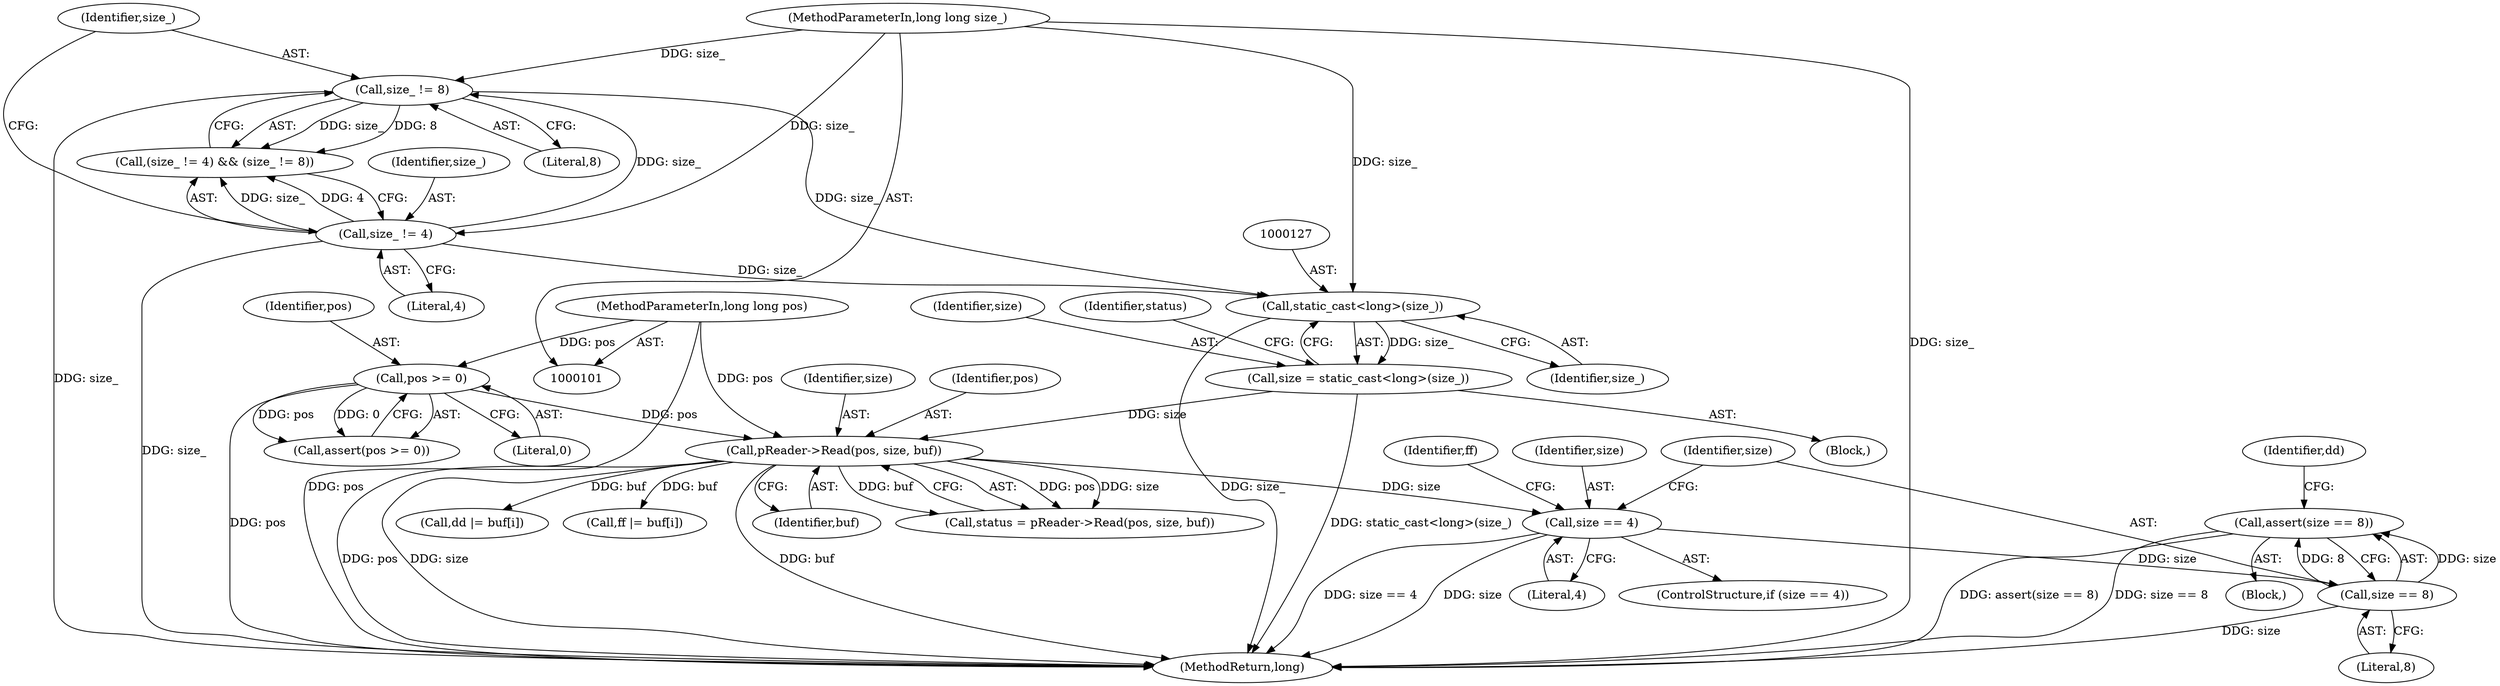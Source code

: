 digraph "1_Android_cc274e2abe8b2a6698a5c47d8aa4bb45f1f9538d_63@API" {
"1000177" [label="(Call,assert(size == 8))"];
"1000178" [label="(Call,size == 8)"];
"1000144" [label="(Call,size == 4)"];
"1000133" [label="(Call,pReader->Read(pos, size, buf))"];
"1000110" [label="(Call,pos >= 0)"];
"1000103" [label="(MethodParameterIn,long long pos)"];
"1000124" [label="(Call,size = static_cast<long>(size_))"];
"1000126" [label="(Call,static_cast<long>(size_))"];
"1000118" [label="(Call,size_ != 8)"];
"1000115" [label="(Call,size_ != 4)"];
"1000104" [label="(MethodParameterIn,long long size_)"];
"1000191" [label="(Call,dd |= buf[i])"];
"1000106" [label="(Block,)"];
"1000177" [label="(Call,assert(size == 8))"];
"1000146" [label="(Literal,4)"];
"1000112" [label="(Literal,0)"];
"1000176" [label="(Block,)"];
"1000183" [label="(Identifier,dd)"];
"1000116" [label="(Identifier,size_)"];
"1000179" [label="(Identifier,size)"];
"1000114" [label="(Call,(size_ != 4) && (size_ != 8))"];
"1000180" [label="(Literal,8)"];
"1000126" [label="(Call,static_cast<long>(size_))"];
"1000144" [label="(Call,size == 4)"];
"1000111" [label="(Identifier,pos)"];
"1000118" [label="(Call,size_ != 8)"];
"1000125" [label="(Identifier,size)"];
"1000128" [label="(Identifier,size_)"];
"1000158" [label="(Call,ff |= buf[i])"];
"1000133" [label="(Call,pReader->Read(pos, size, buf))"];
"1000103" [label="(MethodParameterIn,long long pos)"];
"1000109" [label="(Call,assert(pos >= 0))"];
"1000210" [label="(MethodReturn,long)"];
"1000110" [label="(Call,pos >= 0)"];
"1000150" [label="(Identifier,ff)"];
"1000131" [label="(Call,status = pReader->Read(pos, size, buf))"];
"1000136" [label="(Identifier,buf)"];
"1000178" [label="(Call,size == 8)"];
"1000115" [label="(Call,size_ != 4)"];
"1000143" [label="(ControlStructure,if (size == 4))"];
"1000104" [label="(MethodParameterIn,long long size_)"];
"1000135" [label="(Identifier,size)"];
"1000134" [label="(Identifier,pos)"];
"1000132" [label="(Identifier,status)"];
"1000124" [label="(Call,size = static_cast<long>(size_))"];
"1000120" [label="(Literal,8)"];
"1000117" [label="(Literal,4)"];
"1000119" [label="(Identifier,size_)"];
"1000145" [label="(Identifier,size)"];
"1000177" -> "1000176"  [label="AST: "];
"1000177" -> "1000178"  [label="CFG: "];
"1000178" -> "1000177"  [label="AST: "];
"1000183" -> "1000177"  [label="CFG: "];
"1000177" -> "1000210"  [label="DDG: assert(size == 8)"];
"1000177" -> "1000210"  [label="DDG: size == 8"];
"1000178" -> "1000177"  [label="DDG: size"];
"1000178" -> "1000177"  [label="DDG: 8"];
"1000178" -> "1000180"  [label="CFG: "];
"1000179" -> "1000178"  [label="AST: "];
"1000180" -> "1000178"  [label="AST: "];
"1000178" -> "1000210"  [label="DDG: size"];
"1000144" -> "1000178"  [label="DDG: size"];
"1000144" -> "1000143"  [label="AST: "];
"1000144" -> "1000146"  [label="CFG: "];
"1000145" -> "1000144"  [label="AST: "];
"1000146" -> "1000144"  [label="AST: "];
"1000150" -> "1000144"  [label="CFG: "];
"1000179" -> "1000144"  [label="CFG: "];
"1000144" -> "1000210"  [label="DDG: size == 4"];
"1000144" -> "1000210"  [label="DDG: size"];
"1000133" -> "1000144"  [label="DDG: size"];
"1000133" -> "1000131"  [label="AST: "];
"1000133" -> "1000136"  [label="CFG: "];
"1000134" -> "1000133"  [label="AST: "];
"1000135" -> "1000133"  [label="AST: "];
"1000136" -> "1000133"  [label="AST: "];
"1000131" -> "1000133"  [label="CFG: "];
"1000133" -> "1000210"  [label="DDG: pos"];
"1000133" -> "1000210"  [label="DDG: size"];
"1000133" -> "1000210"  [label="DDG: buf"];
"1000133" -> "1000131"  [label="DDG: pos"];
"1000133" -> "1000131"  [label="DDG: size"];
"1000133" -> "1000131"  [label="DDG: buf"];
"1000110" -> "1000133"  [label="DDG: pos"];
"1000103" -> "1000133"  [label="DDG: pos"];
"1000124" -> "1000133"  [label="DDG: size"];
"1000133" -> "1000158"  [label="DDG: buf"];
"1000133" -> "1000191"  [label="DDG: buf"];
"1000110" -> "1000109"  [label="AST: "];
"1000110" -> "1000112"  [label="CFG: "];
"1000111" -> "1000110"  [label="AST: "];
"1000112" -> "1000110"  [label="AST: "];
"1000109" -> "1000110"  [label="CFG: "];
"1000110" -> "1000210"  [label="DDG: pos"];
"1000110" -> "1000109"  [label="DDG: pos"];
"1000110" -> "1000109"  [label="DDG: 0"];
"1000103" -> "1000110"  [label="DDG: pos"];
"1000103" -> "1000101"  [label="AST: "];
"1000103" -> "1000210"  [label="DDG: pos"];
"1000124" -> "1000106"  [label="AST: "];
"1000124" -> "1000126"  [label="CFG: "];
"1000125" -> "1000124"  [label="AST: "];
"1000126" -> "1000124"  [label="AST: "];
"1000132" -> "1000124"  [label="CFG: "];
"1000124" -> "1000210"  [label="DDG: static_cast<long>(size_)"];
"1000126" -> "1000124"  [label="DDG: size_"];
"1000126" -> "1000128"  [label="CFG: "];
"1000127" -> "1000126"  [label="AST: "];
"1000128" -> "1000126"  [label="AST: "];
"1000126" -> "1000210"  [label="DDG: size_"];
"1000118" -> "1000126"  [label="DDG: size_"];
"1000115" -> "1000126"  [label="DDG: size_"];
"1000104" -> "1000126"  [label="DDG: size_"];
"1000118" -> "1000114"  [label="AST: "];
"1000118" -> "1000120"  [label="CFG: "];
"1000119" -> "1000118"  [label="AST: "];
"1000120" -> "1000118"  [label="AST: "];
"1000114" -> "1000118"  [label="CFG: "];
"1000118" -> "1000210"  [label="DDG: size_"];
"1000118" -> "1000114"  [label="DDG: size_"];
"1000118" -> "1000114"  [label="DDG: 8"];
"1000115" -> "1000118"  [label="DDG: size_"];
"1000104" -> "1000118"  [label="DDG: size_"];
"1000115" -> "1000114"  [label="AST: "];
"1000115" -> "1000117"  [label="CFG: "];
"1000116" -> "1000115"  [label="AST: "];
"1000117" -> "1000115"  [label="AST: "];
"1000119" -> "1000115"  [label="CFG: "];
"1000114" -> "1000115"  [label="CFG: "];
"1000115" -> "1000210"  [label="DDG: size_"];
"1000115" -> "1000114"  [label="DDG: size_"];
"1000115" -> "1000114"  [label="DDG: 4"];
"1000104" -> "1000115"  [label="DDG: size_"];
"1000104" -> "1000101"  [label="AST: "];
"1000104" -> "1000210"  [label="DDG: size_"];
}
